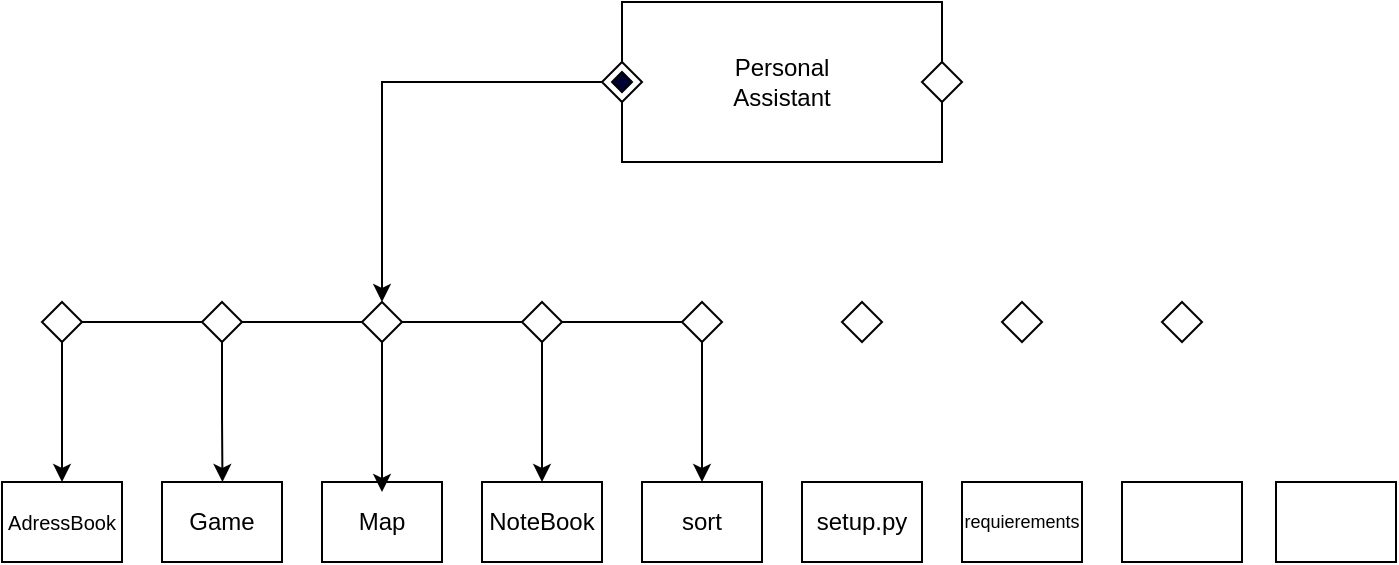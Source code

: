 <mxfile version="21.8.2" type="github">
  <diagram name="Сторінка-1" id="IvrX-qrC69D0V2e-mH4r">
    <mxGraphModel dx="739" dy="415" grid="1" gridSize="10" guides="1" tooltips="1" connect="1" arrows="1" fold="1" page="1" pageScale="1" pageWidth="827" pageHeight="1169" math="0" shadow="0">
      <root>
        <mxCell id="0" />
        <mxCell id="1" parent="0" />
        <mxCell id="wBaZoXlN-76UeHMu0Uhg-56" value="" style="group" vertex="1" connectable="0" parent="1">
          <mxGeometry x="440" y="40" width="160" height="90" as="geometry" />
        </mxCell>
        <mxCell id="wBaZoXlN-76UeHMu0Uhg-1" value="" style="rounded=0;whiteSpace=wrap;html=1;movable=1;resizable=1;rotatable=1;deletable=1;editable=1;locked=0;connectable=1;" vertex="1" parent="wBaZoXlN-76UeHMu0Uhg-56">
          <mxGeometry width="160" height="80" as="geometry" />
        </mxCell>
        <mxCell id="wBaZoXlN-76UeHMu0Uhg-3" value="&lt;font style=&quot;vertical-align: inherit;&quot;&gt;&lt;font style=&quot;vertical-align: inherit;&quot;&gt;Personal Assistant&lt;/font&gt;&lt;/font&gt;" style="text;html=1;strokeColor=none;fillColor=none;align=center;verticalAlign=middle;whiteSpace=wrap;rounded=0;movable=1;resizable=1;rotatable=1;deletable=1;editable=1;locked=0;connectable=1;" vertex="1" parent="wBaZoXlN-76UeHMu0Uhg-56">
          <mxGeometry x="50" y="25" width="60" height="30" as="geometry" />
        </mxCell>
        <mxCell id="wBaZoXlN-76UeHMu0Uhg-62" value="" style="rhombus;whiteSpace=wrap;html=1;" vertex="1" parent="wBaZoXlN-76UeHMu0Uhg-56">
          <mxGeometry x="-10" y="30" width="20" height="20" as="geometry" />
        </mxCell>
        <mxCell id="wBaZoXlN-76UeHMu0Uhg-92" value="" style="rhombus;whiteSpace=wrap;html=1;fillColor=#000033;" vertex="1" parent="wBaZoXlN-76UeHMu0Uhg-56">
          <mxGeometry x="-5" y="35" width="10" height="10" as="geometry" />
        </mxCell>
        <mxCell id="wBaZoXlN-76UeHMu0Uhg-57" value="" style="group" vertex="1" connectable="0" parent="1">
          <mxGeometry x="130" y="280" width="60" height="40" as="geometry" />
        </mxCell>
        <mxCell id="wBaZoXlN-76UeHMu0Uhg-16" value="" style="rounded=0;whiteSpace=wrap;html=1;" vertex="1" parent="wBaZoXlN-76UeHMu0Uhg-57">
          <mxGeometry width="60" height="40" as="geometry" />
        </mxCell>
        <mxCell id="wBaZoXlN-76UeHMu0Uhg-22" value="" style="rounded=0;whiteSpace=wrap;html=1;" vertex="1" parent="wBaZoXlN-76UeHMu0Uhg-57">
          <mxGeometry width="60" height="40" as="geometry" />
        </mxCell>
        <mxCell id="wBaZoXlN-76UeHMu0Uhg-43" value="&lt;font style=&quot;vertical-align: inherit;&quot;&gt;&lt;font style=&quot;vertical-align: inherit; font-size: 10px;&quot;&gt;АdressBook&lt;/font&gt;&lt;/font&gt;" style="text;html=1;strokeColor=none;fillColor=none;align=center;verticalAlign=middle;whiteSpace=wrap;rounded=0;" vertex="1" parent="wBaZoXlN-76UeHMu0Uhg-57">
          <mxGeometry y="5" width="60" height="30" as="geometry" />
        </mxCell>
        <mxCell id="wBaZoXlN-76UeHMu0Uhg-58" value="" style="group" vertex="1" connectable="0" parent="1">
          <mxGeometry x="210" y="280" width="60" height="40" as="geometry" />
        </mxCell>
        <mxCell id="wBaZoXlN-76UeHMu0Uhg-26" value="" style="rounded=0;whiteSpace=wrap;html=1;" vertex="1" parent="wBaZoXlN-76UeHMu0Uhg-58">
          <mxGeometry width="60" height="40" as="geometry" />
        </mxCell>
        <mxCell id="wBaZoXlN-76UeHMu0Uhg-44" value="Game" style="text;html=1;strokeColor=none;fillColor=none;align=center;verticalAlign=middle;whiteSpace=wrap;rounded=0;" vertex="1" parent="wBaZoXlN-76UeHMu0Uhg-58">
          <mxGeometry y="5" width="60" height="30" as="geometry" />
        </mxCell>
        <mxCell id="wBaZoXlN-76UeHMu0Uhg-59" value="" style="group" vertex="1" connectable="0" parent="1">
          <mxGeometry x="290" y="280" width="60" height="40" as="geometry" />
        </mxCell>
        <mxCell id="wBaZoXlN-76UeHMu0Uhg-30" value="" style="rounded=0;whiteSpace=wrap;html=1;" vertex="1" parent="wBaZoXlN-76UeHMu0Uhg-59">
          <mxGeometry width="60" height="40" as="geometry" />
        </mxCell>
        <mxCell id="wBaZoXlN-76UeHMu0Uhg-45" value="Map" style="text;html=1;strokeColor=none;fillColor=none;align=center;verticalAlign=middle;whiteSpace=wrap;rounded=0;" vertex="1" parent="wBaZoXlN-76UeHMu0Uhg-59">
          <mxGeometry y="5" width="60" height="30" as="geometry" />
        </mxCell>
        <mxCell id="wBaZoXlN-76UeHMu0Uhg-60" value="" style="group" vertex="1" connectable="0" parent="1">
          <mxGeometry x="370" y="280" width="60" height="40" as="geometry" />
        </mxCell>
        <mxCell id="wBaZoXlN-76UeHMu0Uhg-34" value="" style="rounded=0;whiteSpace=wrap;html=1;" vertex="1" parent="wBaZoXlN-76UeHMu0Uhg-60">
          <mxGeometry width="60" height="40" as="geometry" />
        </mxCell>
        <mxCell id="wBaZoXlN-76UeHMu0Uhg-46" value="NoteBook" style="text;html=1;strokeColor=none;fillColor=none;align=center;verticalAlign=middle;whiteSpace=wrap;rounded=0;" vertex="1" parent="wBaZoXlN-76UeHMu0Uhg-60">
          <mxGeometry y="5" width="60" height="30" as="geometry" />
        </mxCell>
        <mxCell id="wBaZoXlN-76UeHMu0Uhg-61" value="" style="group" vertex="1" connectable="0" parent="1">
          <mxGeometry x="450" y="280" width="60" height="40" as="geometry" />
        </mxCell>
        <mxCell id="wBaZoXlN-76UeHMu0Uhg-52" value="" style="rounded=0;whiteSpace=wrap;html=1;" vertex="1" parent="wBaZoXlN-76UeHMu0Uhg-61">
          <mxGeometry width="60" height="40" as="geometry" />
        </mxCell>
        <mxCell id="wBaZoXlN-76UeHMu0Uhg-54" value="sort" style="text;html=1;strokeColor=none;fillColor=none;align=center;verticalAlign=middle;whiteSpace=wrap;rounded=0;" vertex="1" parent="wBaZoXlN-76UeHMu0Uhg-61">
          <mxGeometry y="5" width="60" height="30" as="geometry" />
        </mxCell>
        <mxCell id="wBaZoXlN-76UeHMu0Uhg-63" style="edgeStyle=orthogonalEdgeStyle;rounded=0;orthogonalLoop=1;jettySize=auto;html=1;entryX=0.5;entryY=-0.167;entryDx=0;entryDy=0;entryPerimeter=0;" edge="1" parent="1" source="wBaZoXlN-76UeHMu0Uhg-80" target="wBaZoXlN-76UeHMu0Uhg-54">
          <mxGeometry relative="1" as="geometry">
            <mxPoint x="400" y="160" as="sourcePoint" />
            <Array as="points" />
          </mxGeometry>
        </mxCell>
        <mxCell id="wBaZoXlN-76UeHMu0Uhg-75" value="" style="group" vertex="1" connectable="0" parent="1">
          <mxGeometry x="150" y="190" width="260" height="20" as="geometry" />
        </mxCell>
        <mxCell id="wBaZoXlN-76UeHMu0Uhg-67" value="" style="endArrow=none;html=1;rounded=0;" edge="1" parent="wBaZoXlN-76UeHMu0Uhg-75" source="wBaZoXlN-76UeHMu0Uhg-73">
          <mxGeometry width="50" height="50" relative="1" as="geometry">
            <mxPoint x="10" y="10" as="sourcePoint" />
            <mxPoint x="330" y="10" as="targetPoint" />
            <Array as="points">
              <mxPoint x="170" y="10" />
            </Array>
          </mxGeometry>
        </mxCell>
        <mxCell id="wBaZoXlN-76UeHMu0Uhg-70" value="" style="endArrow=none;html=1;rounded=0;" edge="1" parent="wBaZoXlN-76UeHMu0Uhg-75" target="wBaZoXlN-76UeHMu0Uhg-69">
          <mxGeometry width="50" height="50" relative="1" as="geometry">
            <mxPoint x="10" y="10" as="sourcePoint" />
            <mxPoint x="330" y="10" as="targetPoint" />
            <Array as="points" />
          </mxGeometry>
        </mxCell>
        <mxCell id="wBaZoXlN-76UeHMu0Uhg-76" style="edgeStyle=orthogonalEdgeStyle;rounded=0;orthogonalLoop=1;jettySize=auto;html=1;" edge="1" parent="wBaZoXlN-76UeHMu0Uhg-75" source="wBaZoXlN-76UeHMu0Uhg-68">
          <mxGeometry relative="1" as="geometry">
            <mxPoint x="10" y="90" as="targetPoint" />
          </mxGeometry>
        </mxCell>
        <mxCell id="wBaZoXlN-76UeHMu0Uhg-68" value="" style="rhombus;whiteSpace=wrap;html=1;" vertex="1" parent="wBaZoXlN-76UeHMu0Uhg-75">
          <mxGeometry width="20" height="20" as="geometry" />
        </mxCell>
        <mxCell id="wBaZoXlN-76UeHMu0Uhg-69" value="" style="rhombus;whiteSpace=wrap;html=1;" vertex="1" parent="wBaZoXlN-76UeHMu0Uhg-75">
          <mxGeometry x="80" width="20" height="20" as="geometry" />
        </mxCell>
        <mxCell id="wBaZoXlN-76UeHMu0Uhg-71" value="" style="rhombus;whiteSpace=wrap;html=1;" vertex="1" parent="wBaZoXlN-76UeHMu0Uhg-75">
          <mxGeometry x="160" width="20" height="20" as="geometry" />
        </mxCell>
        <mxCell id="wBaZoXlN-76UeHMu0Uhg-72" value="" style="endArrow=none;html=1;rounded=0;" edge="1" parent="wBaZoXlN-76UeHMu0Uhg-75" source="wBaZoXlN-76UeHMu0Uhg-69" target="wBaZoXlN-76UeHMu0Uhg-71">
          <mxGeometry width="50" height="50" relative="1" as="geometry">
            <mxPoint x="100" y="10" as="sourcePoint" />
            <mxPoint x="330" y="10" as="targetPoint" />
            <Array as="points" />
          </mxGeometry>
        </mxCell>
        <mxCell id="wBaZoXlN-76UeHMu0Uhg-79" style="edgeStyle=orthogonalEdgeStyle;rounded=0;orthogonalLoop=1;jettySize=auto;html=1;" edge="1" parent="wBaZoXlN-76UeHMu0Uhg-75" source="wBaZoXlN-76UeHMu0Uhg-73">
          <mxGeometry relative="1" as="geometry">
            <mxPoint x="250" y="90" as="targetPoint" />
          </mxGeometry>
        </mxCell>
        <mxCell id="wBaZoXlN-76UeHMu0Uhg-73" value="" style="rhombus;whiteSpace=wrap;html=1;" vertex="1" parent="wBaZoXlN-76UeHMu0Uhg-75">
          <mxGeometry x="240" width="20" height="20" as="geometry" />
        </mxCell>
        <mxCell id="wBaZoXlN-76UeHMu0Uhg-74" value="" style="endArrow=none;html=1;rounded=0;" edge="1" parent="wBaZoXlN-76UeHMu0Uhg-75" source="wBaZoXlN-76UeHMu0Uhg-71" target="wBaZoXlN-76UeHMu0Uhg-73">
          <mxGeometry width="50" height="50" relative="1" as="geometry">
            <mxPoint x="170" y="20" as="sourcePoint" />
            <mxPoint x="330" y="10" as="targetPoint" />
            <Array as="points" />
          </mxGeometry>
        </mxCell>
        <mxCell id="wBaZoXlN-76UeHMu0Uhg-77" style="edgeStyle=orthogonalEdgeStyle;rounded=0;orthogonalLoop=1;jettySize=auto;html=1;entryX=0.504;entryY=-0.168;entryDx=0;entryDy=0;entryPerimeter=0;" edge="1" parent="1" source="wBaZoXlN-76UeHMu0Uhg-69" target="wBaZoXlN-76UeHMu0Uhg-44">
          <mxGeometry relative="1" as="geometry" />
        </mxCell>
        <mxCell id="wBaZoXlN-76UeHMu0Uhg-78" style="edgeStyle=orthogonalEdgeStyle;rounded=0;orthogonalLoop=1;jettySize=auto;html=1;entryX=0.5;entryY=0;entryDx=0;entryDy=0;" edge="1" parent="1" source="wBaZoXlN-76UeHMu0Uhg-71" target="wBaZoXlN-76UeHMu0Uhg-45">
          <mxGeometry relative="1" as="geometry" />
        </mxCell>
        <mxCell id="wBaZoXlN-76UeHMu0Uhg-80" value="" style="rhombus;whiteSpace=wrap;html=1;" vertex="1" parent="1">
          <mxGeometry x="470" y="190" width="20" height="20" as="geometry" />
        </mxCell>
        <mxCell id="wBaZoXlN-76UeHMu0Uhg-82" style="edgeStyle=orthogonalEdgeStyle;rounded=0;orthogonalLoop=1;jettySize=auto;html=1;entryX=0.5;entryY=0;entryDx=0;entryDy=0;exitX=0;exitY=0.5;exitDx=0;exitDy=0;" edge="1" parent="1" source="wBaZoXlN-76UeHMu0Uhg-62" target="wBaZoXlN-76UeHMu0Uhg-71">
          <mxGeometry relative="1" as="geometry" />
        </mxCell>
        <mxCell id="wBaZoXlN-76UeHMu0Uhg-84" value="" style="rounded=0;whiteSpace=wrap;html=1;" vertex="1" parent="1">
          <mxGeometry x="530" y="280" width="60" height="40" as="geometry" />
        </mxCell>
        <mxCell id="wBaZoXlN-76UeHMu0Uhg-85" value="" style="rounded=0;whiteSpace=wrap;html=1;" vertex="1" parent="1">
          <mxGeometry x="610" y="280" width="60" height="40" as="geometry" />
        </mxCell>
        <mxCell id="wBaZoXlN-76UeHMu0Uhg-86" value="" style="rounded=0;whiteSpace=wrap;html=1;" vertex="1" parent="1">
          <mxGeometry x="690" y="280" width="60" height="40" as="geometry" />
        </mxCell>
        <mxCell id="wBaZoXlN-76UeHMu0Uhg-87" value="" style="rounded=0;whiteSpace=wrap;html=1;" vertex="1" parent="1">
          <mxGeometry x="767" y="280" width="60" height="40" as="geometry" />
        </mxCell>
        <mxCell id="wBaZoXlN-76UeHMu0Uhg-88" value="setup.py" style="text;html=1;strokeColor=none;fillColor=none;align=center;verticalAlign=middle;whiteSpace=wrap;rounded=0;" vertex="1" parent="1">
          <mxGeometry x="530" y="285" width="60" height="30" as="geometry" />
        </mxCell>
        <mxCell id="wBaZoXlN-76UeHMu0Uhg-89" value="requierements" style="text;html=1;strokeColor=none;fillColor=none;align=center;verticalAlign=middle;whiteSpace=wrap;rounded=0;strokeWidth=8;perimeterSpacing=8;fontSize=9;" vertex="1" parent="1">
          <mxGeometry x="635" y="285" width="10" height="30" as="geometry" />
        </mxCell>
        <mxCell id="wBaZoXlN-76UeHMu0Uhg-94" value="" style="rhombus;whiteSpace=wrap;html=1;" vertex="1" parent="1">
          <mxGeometry x="550" y="190" width="20" height="20" as="geometry" />
        </mxCell>
        <mxCell id="wBaZoXlN-76UeHMu0Uhg-95" value="" style="rhombus;whiteSpace=wrap;html=1;" vertex="1" parent="1">
          <mxGeometry x="630" y="190" width="20" height="20" as="geometry" />
        </mxCell>
        <mxCell id="wBaZoXlN-76UeHMu0Uhg-96" value="" style="rhombus;whiteSpace=wrap;html=1;" vertex="1" parent="1">
          <mxGeometry x="710" y="190" width="20" height="20" as="geometry" />
        </mxCell>
        <mxCell id="wBaZoXlN-76UeHMu0Uhg-97" value="" style="rhombus;whiteSpace=wrap;html=1;" vertex="1" parent="1">
          <mxGeometry x="590" y="70" width="20" height="20" as="geometry" />
        </mxCell>
      </root>
    </mxGraphModel>
  </diagram>
</mxfile>
